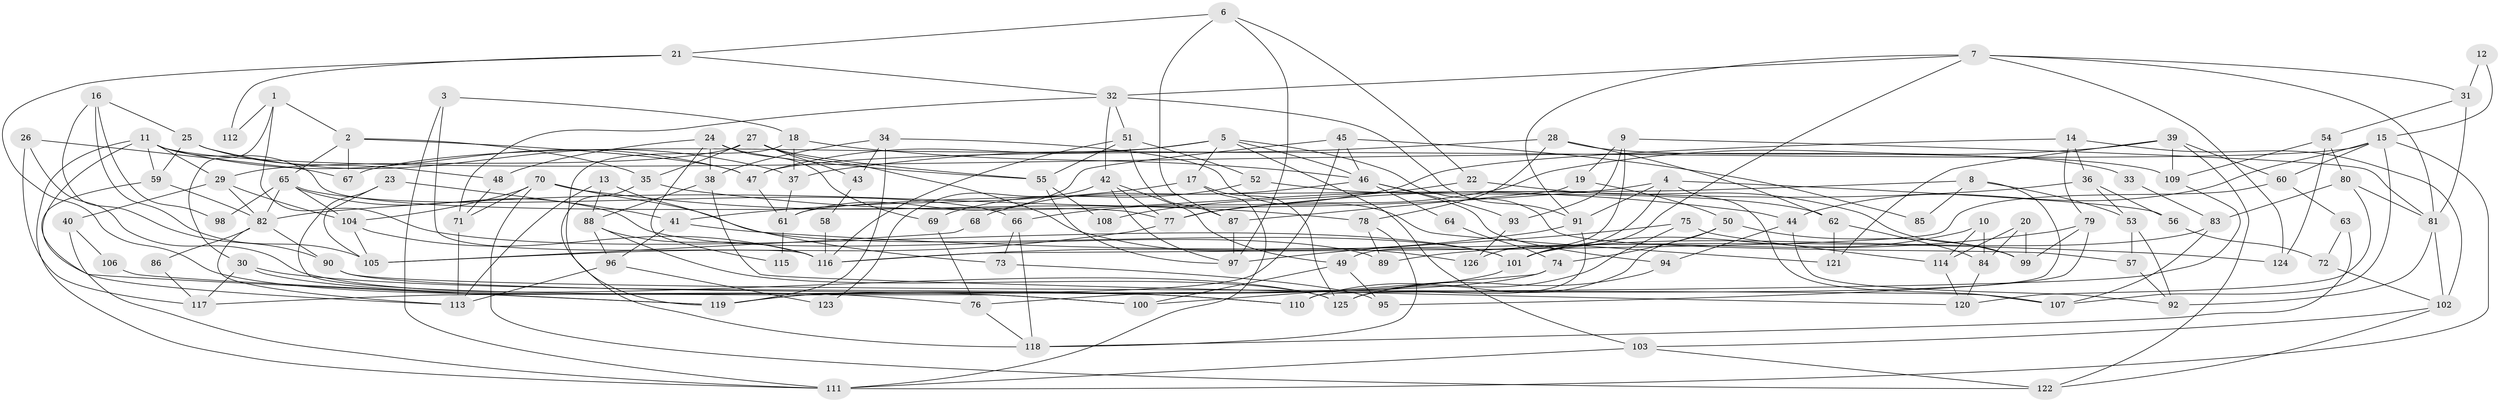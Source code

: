 // coarse degree distribution, {6: 0.20634920634920634, 7: 0.14285714285714285, 4: 0.23809523809523808, 3: 0.09523809523809523, 8: 0.09523809523809523, 9: 0.015873015873015872, 5: 0.14285714285714285, 11: 0.015873015873015872, 12: 0.015873015873015872, 2: 0.031746031746031744}
// Generated by graph-tools (version 1.1) at 2025/37/03/04/25 23:37:14]
// undirected, 126 vertices, 252 edges
graph export_dot {
  node [color=gray90,style=filled];
  1;
  2;
  3;
  4;
  5;
  6;
  7;
  8;
  9;
  10;
  11;
  12;
  13;
  14;
  15;
  16;
  17;
  18;
  19;
  20;
  21;
  22;
  23;
  24;
  25;
  26;
  27;
  28;
  29;
  30;
  31;
  32;
  33;
  34;
  35;
  36;
  37;
  38;
  39;
  40;
  41;
  42;
  43;
  44;
  45;
  46;
  47;
  48;
  49;
  50;
  51;
  52;
  53;
  54;
  55;
  56;
  57;
  58;
  59;
  60;
  61;
  62;
  63;
  64;
  65;
  66;
  67;
  68;
  69;
  70;
  71;
  72;
  73;
  74;
  75;
  76;
  77;
  78;
  79;
  80;
  81;
  82;
  83;
  84;
  85;
  86;
  87;
  88;
  89;
  90;
  91;
  92;
  93;
  94;
  95;
  96;
  97;
  98;
  99;
  100;
  101;
  102;
  103;
  104;
  105;
  106;
  107;
  108;
  109;
  110;
  111;
  112;
  113;
  114;
  115;
  116;
  117;
  118;
  119;
  120;
  121;
  122;
  123;
  124;
  125;
  126;
  1 -- 30;
  1 -- 2;
  1 -- 101;
  1 -- 112;
  2 -- 65;
  2 -- 47;
  2 -- 35;
  2 -- 67;
  3 -- 111;
  3 -- 18;
  3 -- 116;
  4 -- 91;
  4 -- 56;
  4 -- 82;
  4 -- 107;
  4 -- 126;
  5 -- 57;
  5 -- 17;
  5 -- 46;
  5 -- 47;
  5 -- 67;
  5 -- 103;
  6 -- 21;
  6 -- 87;
  6 -- 22;
  6 -- 97;
  7 -- 101;
  7 -- 91;
  7 -- 31;
  7 -- 32;
  7 -- 81;
  7 -- 124;
  8 -- 61;
  8 -- 110;
  8 -- 53;
  8 -- 85;
  9 -- 81;
  9 -- 19;
  9 -- 49;
  9 -- 93;
  10 -- 101;
  10 -- 114;
  10 -- 84;
  11 -- 119;
  11 -- 29;
  11 -- 47;
  11 -- 59;
  11 -- 77;
  11 -- 109;
  11 -- 111;
  12 -- 31;
  12 -- 15;
  13 -- 88;
  13 -- 113;
  13 -- 73;
  14 -- 102;
  14 -- 66;
  14 -- 36;
  14 -- 79;
  15 -- 47;
  15 -- 44;
  15 -- 60;
  15 -- 107;
  15 -- 111;
  16 -- 90;
  16 -- 105;
  16 -- 25;
  16 -- 98;
  17 -- 111;
  17 -- 125;
  17 -- 41;
  18 -- 46;
  18 -- 37;
  18 -- 119;
  19 -- 87;
  19 -- 50;
  20 -- 84;
  20 -- 99;
  20 -- 114;
  21 -- 32;
  21 -- 76;
  21 -- 112;
  22 -- 99;
  22 -- 108;
  23 -- 41;
  23 -- 105;
  23 -- 100;
  24 -- 55;
  24 -- 48;
  24 -- 38;
  24 -- 69;
  24 -- 115;
  25 -- 59;
  25 -- 37;
  25 -- 48;
  26 -- 125;
  26 -- 67;
  26 -- 117;
  27 -- 55;
  27 -- 35;
  27 -- 29;
  27 -- 43;
  27 -- 126;
  28 -- 37;
  28 -- 62;
  28 -- 33;
  28 -- 78;
  29 -- 82;
  29 -- 40;
  29 -- 104;
  30 -- 100;
  30 -- 117;
  30 -- 110;
  31 -- 81;
  31 -- 54;
  32 -- 42;
  32 -- 51;
  32 -- 71;
  32 -- 91;
  33 -- 83;
  34 -- 38;
  34 -- 119;
  34 -- 43;
  34 -- 121;
  35 -- 118;
  35 -- 44;
  36 -- 77;
  36 -- 53;
  36 -- 56;
  37 -- 61;
  38 -- 88;
  38 -- 120;
  39 -- 109;
  39 -- 122;
  39 -- 60;
  39 -- 77;
  39 -- 121;
  40 -- 111;
  40 -- 106;
  41 -- 124;
  41 -- 96;
  42 -- 97;
  42 -- 77;
  42 -- 49;
  42 -- 123;
  43 -- 58;
  44 -- 94;
  44 -- 92;
  45 -- 46;
  45 -- 119;
  45 -- 61;
  45 -- 85;
  46 -- 93;
  46 -- 64;
  46 -- 68;
  46 -- 94;
  47 -- 61;
  48 -- 71;
  49 -- 95;
  49 -- 100;
  50 -- 74;
  50 -- 125;
  50 -- 99;
  51 -- 116;
  51 -- 52;
  51 -- 55;
  51 -- 87;
  52 -- 62;
  52 -- 69;
  53 -- 57;
  53 -- 92;
  54 -- 80;
  54 -- 109;
  54 -- 124;
  55 -- 97;
  55 -- 108;
  56 -- 72;
  57 -- 92;
  58 -- 116;
  59 -- 82;
  59 -- 113;
  60 -- 63;
  60 -- 116;
  61 -- 115;
  62 -- 121;
  62 -- 84;
  63 -- 118;
  63 -- 72;
  64 -- 74;
  65 -- 82;
  65 -- 104;
  65 -- 66;
  65 -- 89;
  65 -- 98;
  66 -- 73;
  66 -- 118;
  68 -- 105;
  69 -- 76;
  70 -- 122;
  70 -- 104;
  70 -- 71;
  70 -- 78;
  70 -- 101;
  71 -- 113;
  72 -- 102;
  73 -- 95;
  74 -- 100;
  74 -- 76;
  75 -- 114;
  75 -- 110;
  75 -- 97;
  76 -- 118;
  77 -- 105;
  78 -- 89;
  78 -- 118;
  79 -- 89;
  79 -- 95;
  79 -- 99;
  80 -- 83;
  80 -- 81;
  80 -- 120;
  81 -- 92;
  81 -- 102;
  82 -- 113;
  82 -- 86;
  82 -- 90;
  83 -- 107;
  83 -- 101;
  84 -- 120;
  86 -- 117;
  87 -- 97;
  88 -- 96;
  88 -- 116;
  88 -- 125;
  90 -- 107;
  90 -- 110;
  91 -- 116;
  91 -- 125;
  93 -- 126;
  94 -- 125;
  96 -- 113;
  96 -- 123;
  101 -- 119;
  102 -- 103;
  102 -- 122;
  103 -- 111;
  103 -- 122;
  104 -- 116;
  104 -- 105;
  106 -- 119;
  109 -- 117;
  114 -- 120;
}
